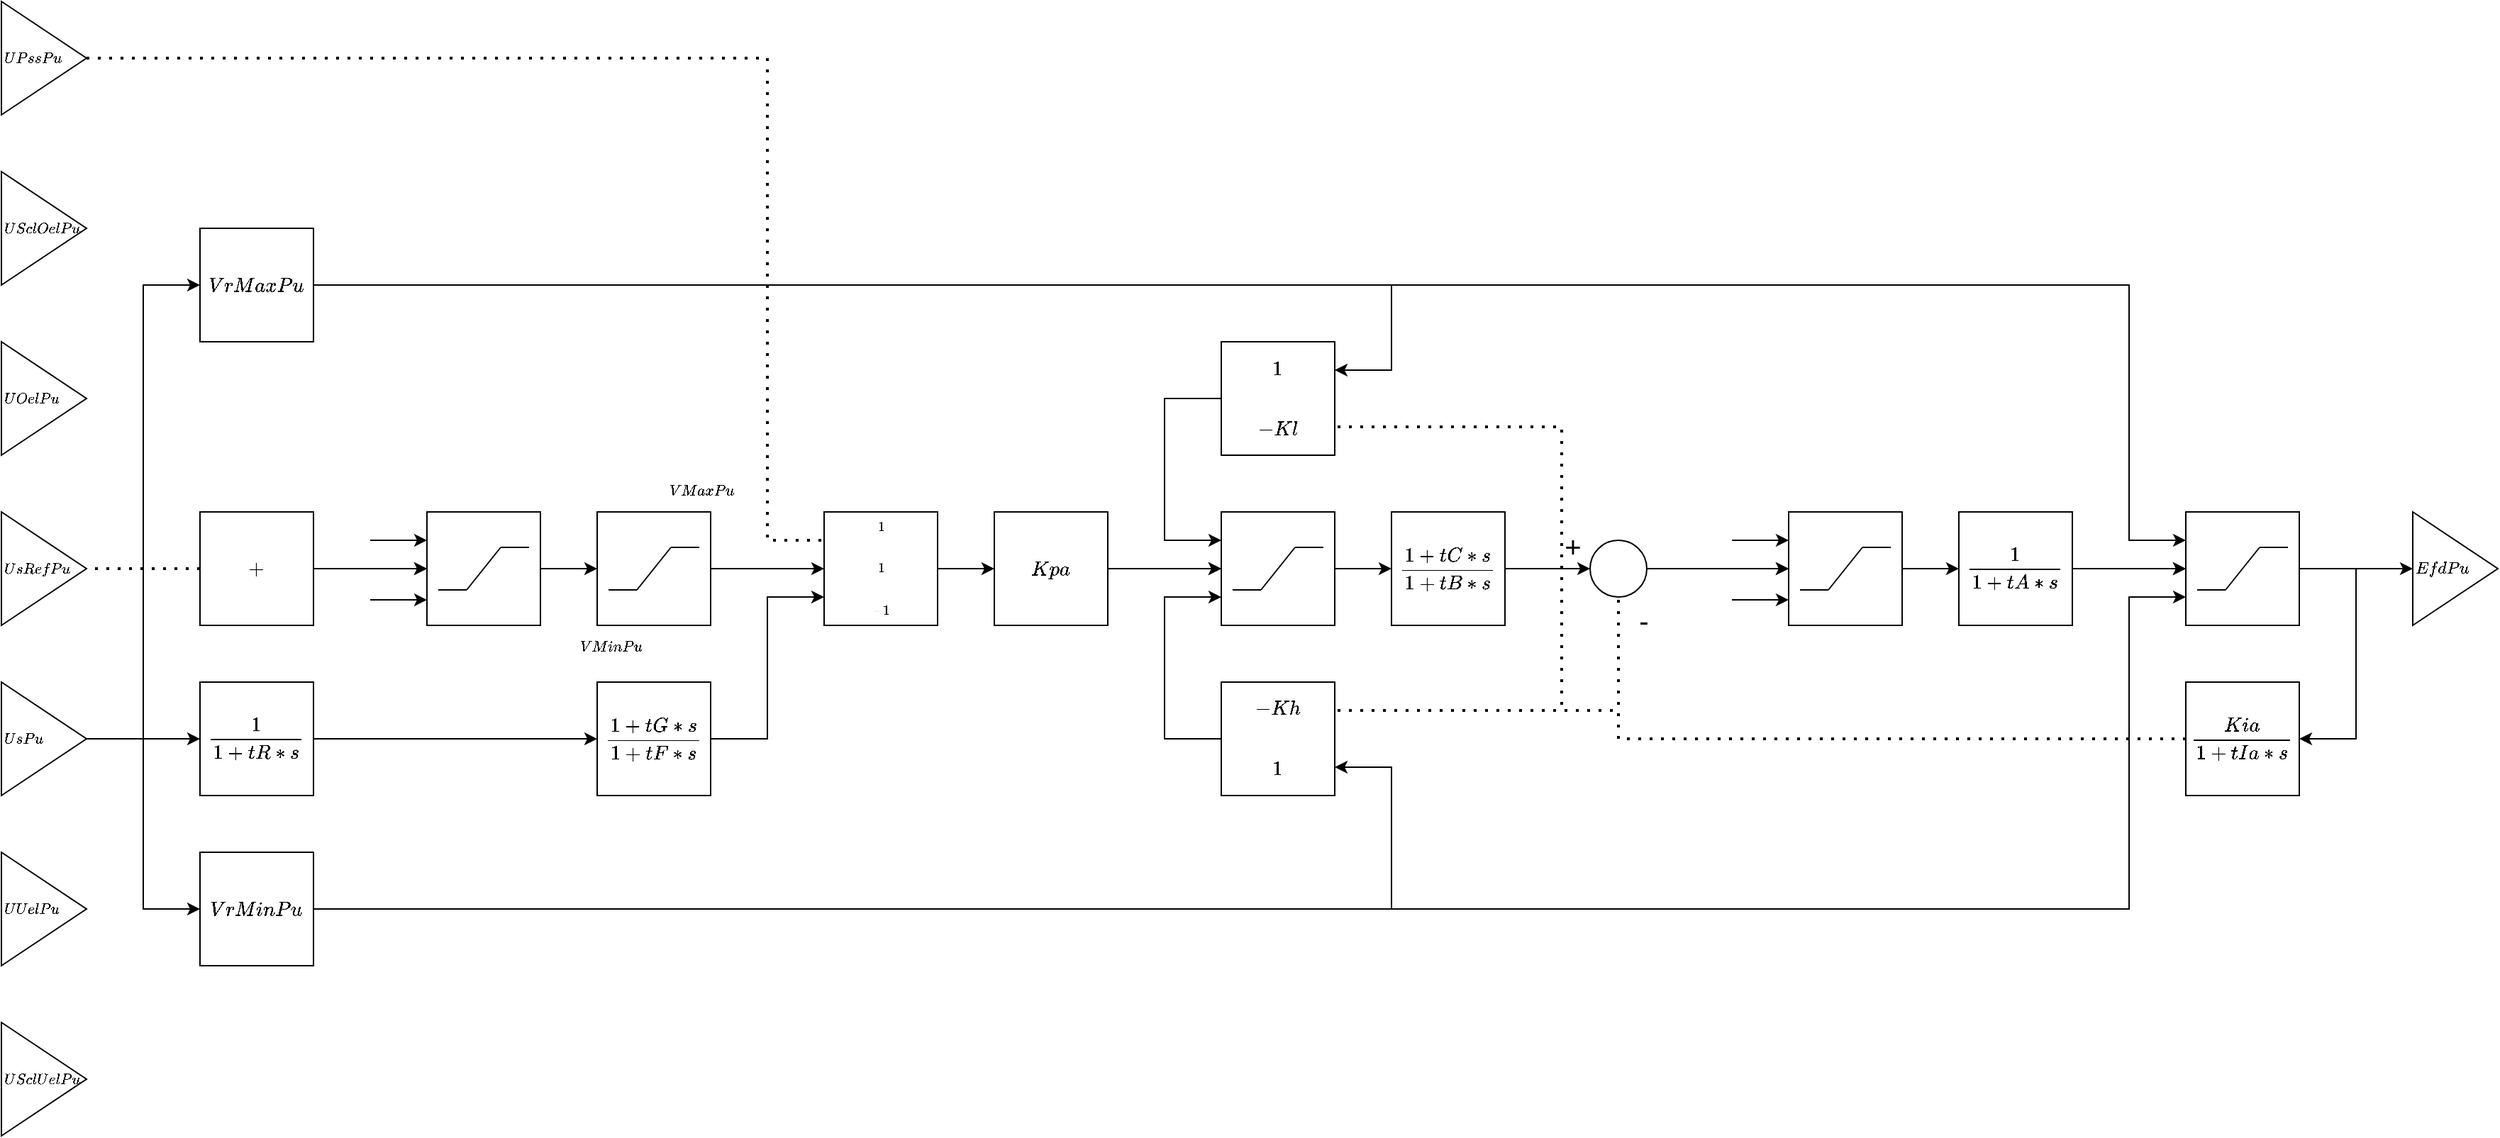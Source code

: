 <mxfile version="24.1.0" type="device">
  <diagram name="Page-1" id="-cMVqA2Gkwa5aGeDibPs">
    <mxGraphModel dx="1762" dy="1243" grid="1" gridSize="10" guides="1" tooltips="1" connect="1" arrows="1" fold="1" page="0" pageScale="1" pageWidth="413" pageHeight="583" math="1" shadow="0">
      <root>
        <mxCell id="0" />
        <mxCell id="1" parent="0" />
        <mxCell id="GCO7xrDp6TmdYOZJOnFd-1" value="&lt;font style=&quot;font-size: 9px;&quot;&gt;$$UOelPu$$&lt;/font&gt;" style="triangle;whiteSpace=wrap;html=1;align=left;" parent="1" vertex="1">
          <mxGeometry x="-60" width="60" height="80" as="geometry" />
        </mxCell>
        <mxCell id="eN8Zq5XajQ-hrPbZrUXH-4" value="" style="edgeStyle=orthogonalEdgeStyle;rounded=0;orthogonalLoop=1;jettySize=auto;html=1;" parent="1" source="GCO7xrDp6TmdYOZJOnFd-2" target="eN8Zq5XajQ-hrPbZrUXH-3" edge="1">
          <mxGeometry relative="1" as="geometry" />
        </mxCell>
        <mxCell id="GCO7xrDp6TmdYOZJOnFd-2" value="&lt;font style=&quot;font-size: 9px;&quot;&gt;$$UsPu$$&lt;/font&gt;" style="triangle;whiteSpace=wrap;html=1;align=left;" parent="1" vertex="1">
          <mxGeometry x="-60" y="240" width="60" height="80" as="geometry" />
        </mxCell>
        <mxCell id="GCO7xrDp6TmdYOZJOnFd-3" value="&lt;font style=&quot;font-size: 9px;&quot;&gt;$$UsRefPu$$&lt;/font&gt;" style="triangle;whiteSpace=wrap;html=1;align=left;" parent="1" vertex="1">
          <mxGeometry x="-60" y="120" width="60" height="80" as="geometry" />
        </mxCell>
        <mxCell id="5HqrGk9MGbXyAHrSEdPO-14" value="" style="edgeStyle=orthogonalEdgeStyle;rounded=0;orthogonalLoop=1;jettySize=auto;html=1;" parent="1" source="GCO7xrDp6TmdYOZJOnFd-120" target="hHR6AVDcYujb22-yYQ_T-5" edge="1">
          <mxGeometry relative="1" as="geometry" />
        </mxCell>
        <mxCell id="GCO7xrDp6TmdYOZJOnFd-120" value="&lt;table style=&quot;&quot;&gt;&lt;tbody&gt;&lt;tr&gt;&lt;td&gt;&lt;font style=&quot;font-size: 12px;&quot;&gt;$$+$$&lt;/font&gt;&lt;/td&gt;&lt;/tr&gt;&lt;/tbody&gt;&lt;/table&gt;" style="whiteSpace=wrap;html=1;aspect=fixed;" parent="1" vertex="1">
          <mxGeometry x="80" y="120" width="80" height="80" as="geometry" />
        </mxCell>
        <mxCell id="pcb0Rrb9AqgbB0oOaPCg-23" value="&lt;font style=&quot;font-size: 10px;&quot;&gt;$$EfdPu$$&lt;/font&gt;" style="triangle;whiteSpace=wrap;html=1;align=left;" parent="1" vertex="1">
          <mxGeometry x="1640" y="120" width="60" height="80" as="geometry" />
        </mxCell>
        <mxCell id="eN8Zq5XajQ-hrPbZrUXH-3" value="$$\frac{1}{1+tR*s}$$" style="whiteSpace=wrap;html=1;aspect=fixed;" parent="1" vertex="1">
          <mxGeometry x="80" y="240" width="80" height="80" as="geometry" />
        </mxCell>
        <mxCell id="eN8Zq5XajQ-hrPbZrUXH-10" value="&lt;font style=&quot;font-size: 9px;&quot;&gt;$$UUelPu$$&lt;/font&gt;" style="triangle;whiteSpace=wrap;html=1;align=left;" parent="1" vertex="1">
          <mxGeometry x="-60" y="360" width="60" height="80" as="geometry" />
        </mxCell>
        <mxCell id="eN8Zq5XajQ-hrPbZrUXH-11" value="&lt;font style=&quot;font-size: 9px;&quot;&gt;$$UPssPu$$&lt;/font&gt;" style="triangle;whiteSpace=wrap;html=1;align=left;" parent="1" vertex="1">
          <mxGeometry x="-60" y="-240" width="60" height="80" as="geometry" />
        </mxCell>
        <mxCell id="3DA3jqUIZQmUKu-SOiwj-40" value="" style="edgeStyle=orthogonalEdgeStyle;rounded=0;orthogonalLoop=1;jettySize=auto;html=1;" parent="1" source="hHR6AVDcYujb22-yYQ_T-5" target="3DA3jqUIZQmUKu-SOiwj-31" edge="1">
          <mxGeometry relative="1" as="geometry" />
        </mxCell>
        <mxCell id="hHR6AVDcYujb22-yYQ_T-5" value="" style="whiteSpace=wrap;html=1;aspect=fixed;" parent="1" vertex="1">
          <mxGeometry x="240" y="120" width="80" height="80" as="geometry" />
        </mxCell>
        <mxCell id="hHR6AVDcYujb22-yYQ_T-6" value="" style="endArrow=classic;html=1;entryX=0;entryY=0.5;entryDx=0;entryDy=0;" parent="1" target="hHR6AVDcYujb22-yYQ_T-5" edge="1">
          <mxGeometry width="50" height="50" relative="1" as="geometry">
            <mxPoint x="200" y="160" as="sourcePoint" />
            <mxPoint x="360" y="190" as="targetPoint" />
          </mxGeometry>
        </mxCell>
        <mxCell id="hHR6AVDcYujb22-yYQ_T-7" value="" style="endArrow=none;html=1;" parent="1" edge="1">
          <mxGeometry width="50" height="50" relative="1" as="geometry">
            <mxPoint x="268" y="175" as="sourcePoint" />
            <mxPoint x="292" y="145" as="targetPoint" />
          </mxGeometry>
        </mxCell>
        <mxCell id="hHR6AVDcYujb22-yYQ_T-8" value="" style="endArrow=none;html=1;" parent="1" edge="1">
          <mxGeometry width="50" height="50" relative="1" as="geometry">
            <mxPoint x="292" y="145" as="sourcePoint" />
            <mxPoint x="312" y="145" as="targetPoint" />
          </mxGeometry>
        </mxCell>
        <mxCell id="hHR6AVDcYujb22-yYQ_T-9" value="" style="endArrow=none;html=1;" parent="1" edge="1">
          <mxGeometry width="50" height="50" relative="1" as="geometry">
            <mxPoint x="268" y="175" as="sourcePoint" />
            <mxPoint x="248" y="175" as="targetPoint" />
          </mxGeometry>
        </mxCell>
        <mxCell id="hHR6AVDcYujb22-yYQ_T-10" value="" style="endArrow=classic;html=1;entryX=0;entryY=0.5;entryDx=0;entryDy=0;" parent="1" edge="1">
          <mxGeometry width="50" height="50" relative="1" as="geometry">
            <mxPoint x="200" y="182" as="sourcePoint" />
            <mxPoint x="240.0" y="182" as="targetPoint" />
          </mxGeometry>
        </mxCell>
        <mxCell id="hHR6AVDcYujb22-yYQ_T-11" value="" style="endArrow=classic;html=1;entryX=0;entryY=0.5;entryDx=0;entryDy=0;" parent="1" edge="1">
          <mxGeometry width="50" height="50" relative="1" as="geometry">
            <mxPoint x="200" y="140" as="sourcePoint" />
            <mxPoint x="240.0" y="140" as="targetPoint" />
          </mxGeometry>
        </mxCell>
        <mxCell id="3DA3jqUIZQmUKu-SOiwj-28" value="" style="edgeStyle=orthogonalEdgeStyle;rounded=0;orthogonalLoop=1;jettySize=auto;html=1;" parent="1" source="5HqrGk9MGbXyAHrSEdPO-17" target="3DA3jqUIZQmUKu-SOiwj-19" edge="1">
          <mxGeometry relative="1" as="geometry" />
        </mxCell>
        <mxCell id="5HqrGk9MGbXyAHrSEdPO-17" value="$$Kpa$$" style="rounded=0;whiteSpace=wrap;html=1;" parent="1" vertex="1">
          <mxGeometry x="640" y="120" width="80" height="80" as="geometry" />
        </mxCell>
        <mxCell id="3DA3jqUIZQmUKu-SOiwj-14" value="" style="edgeStyle=orthogonalEdgeStyle;rounded=0;orthogonalLoop=1;jettySize=auto;html=1;" parent="1" source="5HqrGk9MGbXyAHrSEdPO-37" target="3DA3jqUIZQmUKu-SOiwj-3" edge="1">
          <mxGeometry relative="1" as="geometry" />
        </mxCell>
        <mxCell id="5HqrGk9MGbXyAHrSEdPO-37" value="" style="ellipse;whiteSpace=wrap;html=1;aspect=fixed;" parent="1" vertex="1">
          <mxGeometry x="1060" y="140" width="40" height="40" as="geometry" />
        </mxCell>
        <mxCell id="5HqrGk9MGbXyAHrSEdPO-40" value="+" style="text;html=1;strokeColor=none;fillColor=none;align=center;verticalAlign=middle;whiteSpace=wrap;rounded=0;fontSize=20;" parent="1" vertex="1">
          <mxGeometry x="1018" y="129" width="60" height="30" as="geometry" />
        </mxCell>
        <mxCell id="5HqrGk9MGbXyAHrSEdPO-41" value="-" style="text;html=1;strokeColor=none;fillColor=none;align=center;verticalAlign=middle;whiteSpace=wrap;rounded=0;fontSize=20;" parent="1" vertex="1">
          <mxGeometry x="1068" y="181" width="60" height="30" as="geometry" />
        </mxCell>
        <mxCell id="3DA3jqUIZQmUKu-SOiwj-12" value="" style="edgeStyle=orthogonalEdgeStyle;rounded=0;orthogonalLoop=1;jettySize=auto;html=1;" parent="1" source="5HqrGk9MGbXyAHrSEdPO-51" target="pcb0Rrb9AqgbB0oOaPCg-23" edge="1">
          <mxGeometry relative="1" as="geometry" />
        </mxCell>
        <mxCell id="5HqrGk9MGbXyAHrSEdPO-51" value="" style="whiteSpace=wrap;html=1;aspect=fixed;" parent="1" vertex="1">
          <mxGeometry x="1480" y="120" width="80" height="80" as="geometry" />
        </mxCell>
        <mxCell id="5HqrGk9MGbXyAHrSEdPO-52" value="" style="endArrow=classic;html=1;entryX=0;entryY=0.5;entryDx=0;entryDy=0;" parent="1" target="5HqrGk9MGbXyAHrSEdPO-51" edge="1">
          <mxGeometry width="50" height="50" relative="1" as="geometry">
            <mxPoint x="1440" y="160" as="sourcePoint" />
            <mxPoint x="1600" y="190" as="targetPoint" />
          </mxGeometry>
        </mxCell>
        <mxCell id="5HqrGk9MGbXyAHrSEdPO-53" value="" style="endArrow=none;html=1;" parent="1" edge="1">
          <mxGeometry width="50" height="50" relative="1" as="geometry">
            <mxPoint x="1508" y="175" as="sourcePoint" />
            <mxPoint x="1532" y="145" as="targetPoint" />
          </mxGeometry>
        </mxCell>
        <mxCell id="5HqrGk9MGbXyAHrSEdPO-54" value="" style="endArrow=none;html=1;" parent="1" edge="1">
          <mxGeometry width="50" height="50" relative="1" as="geometry">
            <mxPoint x="1532" y="145" as="sourcePoint" />
            <mxPoint x="1552" y="145" as="targetPoint" />
          </mxGeometry>
        </mxCell>
        <mxCell id="5HqrGk9MGbXyAHrSEdPO-55" value="" style="endArrow=none;html=1;" parent="1" edge="1">
          <mxGeometry width="50" height="50" relative="1" as="geometry">
            <mxPoint x="1508" y="175" as="sourcePoint" />
            <mxPoint x="1488" y="175" as="targetPoint" />
          </mxGeometry>
        </mxCell>
        <mxCell id="3DA3jqUIZQmUKu-SOiwj-2" value="" style="edgeStyle=orthogonalEdgeStyle;rounded=0;orthogonalLoop=1;jettySize=auto;html=1;" parent="1" source="3DA3jqUIZQmUKu-SOiwj-1" target="5HqrGk9MGbXyAHrSEdPO-51" edge="1">
          <mxGeometry relative="1" as="geometry" />
        </mxCell>
        <mxCell id="3DA3jqUIZQmUKu-SOiwj-1" value="$$\frac{1}{1+tA*s}$$" style="rounded=0;whiteSpace=wrap;html=1;" parent="1" vertex="1">
          <mxGeometry x="1320" y="120" width="80" height="80" as="geometry" />
        </mxCell>
        <mxCell id="3DA3jqUIZQmUKu-SOiwj-10" value="" style="edgeStyle=orthogonalEdgeStyle;rounded=0;orthogonalLoop=1;jettySize=auto;html=1;" parent="1" source="3DA3jqUIZQmUKu-SOiwj-3" target="3DA3jqUIZQmUKu-SOiwj-1" edge="1">
          <mxGeometry relative="1" as="geometry" />
        </mxCell>
        <mxCell id="3DA3jqUIZQmUKu-SOiwj-3" value="" style="whiteSpace=wrap;html=1;aspect=fixed;" parent="1" vertex="1">
          <mxGeometry x="1200" y="120" width="80" height="80" as="geometry" />
        </mxCell>
        <mxCell id="3DA3jqUIZQmUKu-SOiwj-4" value="" style="endArrow=classic;html=1;entryX=0;entryY=0.5;entryDx=0;entryDy=0;" parent="1" target="3DA3jqUIZQmUKu-SOiwj-3" edge="1">
          <mxGeometry width="50" height="50" relative="1" as="geometry">
            <mxPoint x="1160" y="160" as="sourcePoint" />
            <mxPoint x="1320" y="190" as="targetPoint" />
          </mxGeometry>
        </mxCell>
        <mxCell id="3DA3jqUIZQmUKu-SOiwj-5" value="" style="endArrow=none;html=1;" parent="1" edge="1">
          <mxGeometry width="50" height="50" relative="1" as="geometry">
            <mxPoint x="1228" y="175" as="sourcePoint" />
            <mxPoint x="1252" y="145" as="targetPoint" />
          </mxGeometry>
        </mxCell>
        <mxCell id="3DA3jqUIZQmUKu-SOiwj-6" value="" style="endArrow=none;html=1;" parent="1" edge="1">
          <mxGeometry width="50" height="50" relative="1" as="geometry">
            <mxPoint x="1252" y="145" as="sourcePoint" />
            <mxPoint x="1272" y="145" as="targetPoint" />
          </mxGeometry>
        </mxCell>
        <mxCell id="3DA3jqUIZQmUKu-SOiwj-7" value="" style="endArrow=none;html=1;" parent="1" edge="1">
          <mxGeometry width="50" height="50" relative="1" as="geometry">
            <mxPoint x="1228" y="175" as="sourcePoint" />
            <mxPoint x="1208" y="175" as="targetPoint" />
          </mxGeometry>
        </mxCell>
        <mxCell id="3DA3jqUIZQmUKu-SOiwj-8" value="" style="endArrow=classic;html=1;entryX=0;entryY=0.5;entryDx=0;entryDy=0;" parent="1" edge="1">
          <mxGeometry width="50" height="50" relative="1" as="geometry">
            <mxPoint x="1160" y="182" as="sourcePoint" />
            <mxPoint x="1200" y="182" as="targetPoint" />
          </mxGeometry>
        </mxCell>
        <mxCell id="3DA3jqUIZQmUKu-SOiwj-9" value="" style="endArrow=classic;html=1;entryX=0;entryY=0.5;entryDx=0;entryDy=0;" parent="1" edge="1">
          <mxGeometry width="50" height="50" relative="1" as="geometry">
            <mxPoint x="1160" y="140" as="sourcePoint" />
            <mxPoint x="1200" y="140" as="targetPoint" />
          </mxGeometry>
        </mxCell>
        <mxCell id="3DA3jqUIZQmUKu-SOiwj-11" value="$$\frac{Kia}{1+tIa*s}$$" style="rounded=0;whiteSpace=wrap;html=1;" parent="1" vertex="1">
          <mxGeometry x="1480" y="240" width="80" height="80" as="geometry" />
        </mxCell>
        <mxCell id="3DA3jqUIZQmUKu-SOiwj-13" value="" style="endArrow=classic;html=1;rounded=0;exitX=1;exitY=0.5;exitDx=0;exitDy=0;entryX=1;entryY=0.5;entryDx=0;entryDy=0;" parent="1" source="5HqrGk9MGbXyAHrSEdPO-51" target="3DA3jqUIZQmUKu-SOiwj-11" edge="1">
          <mxGeometry width="50" height="50" relative="1" as="geometry">
            <mxPoint x="1390" y="240" as="sourcePoint" />
            <mxPoint x="1440" y="190" as="targetPoint" />
            <Array as="points">
              <mxPoint x="1600" y="160" />
              <mxPoint x="1600" y="280" />
            </Array>
          </mxGeometry>
        </mxCell>
        <mxCell id="3DA3jqUIZQmUKu-SOiwj-15" value="" style="endArrow=none;dashed=1;html=1;dashPattern=1 3;strokeWidth=2;rounded=0;exitX=0;exitY=0.5;exitDx=0;exitDy=0;entryX=0.5;entryY=1;entryDx=0;entryDy=0;" parent="1" source="3DA3jqUIZQmUKu-SOiwj-11" target="5HqrGk9MGbXyAHrSEdPO-37" edge="1">
          <mxGeometry width="50" height="50" relative="1" as="geometry">
            <mxPoint x="1300" y="240" as="sourcePoint" />
            <mxPoint x="1350" y="190" as="targetPoint" />
            <Array as="points">
              <mxPoint x="1080" y="280" />
            </Array>
          </mxGeometry>
        </mxCell>
        <mxCell id="3DA3jqUIZQmUKu-SOiwj-16" value="$$\frac{1+tC*s}{1+tB*s}$$" style="rounded=0;whiteSpace=wrap;html=1;" parent="1" vertex="1">
          <mxGeometry x="920" y="120" width="80" height="80" as="geometry" />
        </mxCell>
        <mxCell id="3DA3jqUIZQmUKu-SOiwj-18" value="" style="endArrow=classic;html=1;rounded=0;exitX=1;exitY=0.5;exitDx=0;exitDy=0;entryX=0;entryY=0.5;entryDx=0;entryDy=0;" parent="1" source="3DA3jqUIZQmUKu-SOiwj-16" target="5HqrGk9MGbXyAHrSEdPO-37" edge="1">
          <mxGeometry width="50" height="50" relative="1" as="geometry">
            <mxPoint x="1300" y="60" as="sourcePoint" />
            <mxPoint x="1350" y="10" as="targetPoint" />
          </mxGeometry>
        </mxCell>
        <mxCell id="3DA3jqUIZQmUKu-SOiwj-26" value="" style="edgeStyle=orthogonalEdgeStyle;rounded=0;orthogonalLoop=1;jettySize=auto;html=1;" parent="1" source="3DA3jqUIZQmUKu-SOiwj-19" target="3DA3jqUIZQmUKu-SOiwj-16" edge="1">
          <mxGeometry relative="1" as="geometry" />
        </mxCell>
        <mxCell id="3DA3jqUIZQmUKu-SOiwj-19" value="" style="whiteSpace=wrap;html=1;aspect=fixed;" parent="1" vertex="1">
          <mxGeometry x="800" y="120" width="80" height="80" as="geometry" />
        </mxCell>
        <mxCell id="3DA3jqUIZQmUKu-SOiwj-20" value="" style="endArrow=classic;html=1;entryX=0;entryY=0.5;entryDx=0;entryDy=0;" parent="1" target="3DA3jqUIZQmUKu-SOiwj-19" edge="1">
          <mxGeometry width="50" height="50" relative="1" as="geometry">
            <mxPoint x="760" y="160" as="sourcePoint" />
            <mxPoint x="920" y="190" as="targetPoint" />
          </mxGeometry>
        </mxCell>
        <mxCell id="3DA3jqUIZQmUKu-SOiwj-21" value="" style="endArrow=none;html=1;" parent="1" edge="1">
          <mxGeometry width="50" height="50" relative="1" as="geometry">
            <mxPoint x="828" y="175" as="sourcePoint" />
            <mxPoint x="852" y="145" as="targetPoint" />
          </mxGeometry>
        </mxCell>
        <mxCell id="3DA3jqUIZQmUKu-SOiwj-22" value="" style="endArrow=none;html=1;" parent="1" edge="1">
          <mxGeometry width="50" height="50" relative="1" as="geometry">
            <mxPoint x="852" y="145" as="sourcePoint" />
            <mxPoint x="872" y="145" as="targetPoint" />
          </mxGeometry>
        </mxCell>
        <mxCell id="3DA3jqUIZQmUKu-SOiwj-23" value="" style="endArrow=none;html=1;" parent="1" edge="1">
          <mxGeometry width="50" height="50" relative="1" as="geometry">
            <mxPoint x="828" y="175" as="sourcePoint" />
            <mxPoint x="808" y="175" as="targetPoint" />
          </mxGeometry>
        </mxCell>
        <mxCell id="3DA3jqUIZQmUKu-SOiwj-30" value="" style="edgeStyle=orthogonalEdgeStyle;rounded=0;orthogonalLoop=1;jettySize=auto;html=1;" parent="1" source="3DA3jqUIZQmUKu-SOiwj-29" target="5HqrGk9MGbXyAHrSEdPO-17" edge="1">
          <mxGeometry relative="1" as="geometry" />
        </mxCell>
        <mxCell id="3DA3jqUIZQmUKu-SOiwj-29" value="&lt;table style=&quot;font-size: 8px;&quot;&gt;&lt;tbody&gt;&lt;tr&gt;&lt;td&gt;&lt;font style=&quot;font-size: 8px;&quot;&gt;$$1$$&lt;/font&gt;&lt;/td&gt;&lt;/tr&gt;&lt;tr&gt;&lt;td&gt;&lt;font style=&quot;font-size: 8px;&quot;&gt;$$1$$&lt;/font&gt;&lt;/td&gt;&lt;/tr&gt;&lt;tr&gt;&lt;td&gt;&lt;font style=&quot;font-size: 8px;&quot;&gt;$$-1$$&lt;/font&gt;&lt;/td&gt;&lt;/tr&gt;&lt;/tbody&gt;&lt;/table&gt;" style="whiteSpace=wrap;html=1;aspect=fixed;" parent="1" vertex="1">
          <mxGeometry x="520" y="120" width="80" height="80" as="geometry" />
        </mxCell>
        <mxCell id="3DA3jqUIZQmUKu-SOiwj-38" value="" style="edgeStyle=orthogonalEdgeStyle;rounded=0;orthogonalLoop=1;jettySize=auto;html=1;" parent="1" source="3DA3jqUIZQmUKu-SOiwj-31" target="3DA3jqUIZQmUKu-SOiwj-29" edge="1">
          <mxGeometry relative="1" as="geometry" />
        </mxCell>
        <mxCell id="3DA3jqUIZQmUKu-SOiwj-31" value="" style="whiteSpace=wrap;html=1;aspect=fixed;" parent="1" vertex="1">
          <mxGeometry x="360" y="120" width="80" height="80" as="geometry" />
        </mxCell>
        <mxCell id="3DA3jqUIZQmUKu-SOiwj-32" value="" style="endArrow=none;html=1;" parent="1" edge="1">
          <mxGeometry width="50" height="50" relative="1" as="geometry">
            <mxPoint x="388" y="175" as="sourcePoint" />
            <mxPoint x="412" y="145" as="targetPoint" />
          </mxGeometry>
        </mxCell>
        <mxCell id="3DA3jqUIZQmUKu-SOiwj-33" value="" style="endArrow=none;html=1;" parent="1" edge="1">
          <mxGeometry width="50" height="50" relative="1" as="geometry">
            <mxPoint x="412" y="145" as="sourcePoint" />
            <mxPoint x="432" y="145" as="targetPoint" />
          </mxGeometry>
        </mxCell>
        <mxCell id="3DA3jqUIZQmUKu-SOiwj-34" value="&lt;font style=&quot;font-size: 9px;&quot;&gt;$$VMaxPu$$&lt;/font&gt;" style="text;html=1;strokeColor=none;fillColor=none;align=center;verticalAlign=middle;whiteSpace=wrap;rounded=0;fontSize=15;" parent="1" vertex="1">
          <mxGeometry x="404" y="90" width="60" height="30" as="geometry" />
        </mxCell>
        <mxCell id="3DA3jqUIZQmUKu-SOiwj-35" value="" style="endArrow=none;html=1;" parent="1" edge="1">
          <mxGeometry width="50" height="50" relative="1" as="geometry">
            <mxPoint x="388" y="175" as="sourcePoint" />
            <mxPoint x="368" y="175" as="targetPoint" />
          </mxGeometry>
        </mxCell>
        <mxCell id="3DA3jqUIZQmUKu-SOiwj-36" value="&lt;font style=&quot;font-size: 9px;&quot;&gt;$$VMinPu$$&lt;/font&gt;" style="text;html=1;strokeColor=none;fillColor=none;align=center;verticalAlign=middle;whiteSpace=wrap;rounded=0;fontSize=15;" parent="1" vertex="1">
          <mxGeometry x="340" y="200" width="60" height="30" as="geometry" />
        </mxCell>
        <mxCell id="3DA3jqUIZQmUKu-SOiwj-41" value="$$\frac{1+tG*s}{1+tF*s}$$" style="whiteSpace=wrap;html=1;aspect=fixed;" parent="1" vertex="1">
          <mxGeometry x="360" y="240" width="80" height="80" as="geometry" />
        </mxCell>
        <mxCell id="3DA3jqUIZQmUKu-SOiwj-42" value="" style="endArrow=classic;html=1;rounded=0;exitX=1;exitY=0.5;exitDx=0;exitDy=0;entryX=0;entryY=0.75;entryDx=0;entryDy=0;" parent="1" source="3DA3jqUIZQmUKu-SOiwj-41" target="3DA3jqUIZQmUKu-SOiwj-29" edge="1">
          <mxGeometry width="50" height="50" relative="1" as="geometry">
            <mxPoint x="450" y="280" as="sourcePoint" />
            <mxPoint x="500" y="230" as="targetPoint" />
            <Array as="points">
              <mxPoint x="480" y="280" />
              <mxPoint x="480" y="180" />
            </Array>
          </mxGeometry>
        </mxCell>
        <mxCell id="3DA3jqUIZQmUKu-SOiwj-43" value="" style="endArrow=none;dashed=1;html=1;dashPattern=1 3;strokeWidth=2;rounded=0;entryX=1;entryY=0.5;entryDx=0;entryDy=0;exitX=0;exitY=0.5;exitDx=0;exitDy=0;" parent="1" source="GCO7xrDp6TmdYOZJOnFd-120" target="GCO7xrDp6TmdYOZJOnFd-3" edge="1">
          <mxGeometry width="50" height="50" relative="1" as="geometry">
            <mxPoint x="-30" y="180" as="sourcePoint" />
            <mxPoint x="20" y="130" as="targetPoint" />
          </mxGeometry>
        </mxCell>
        <mxCell id="3DA3jqUIZQmUKu-SOiwj-44" value="" style="endArrow=classic;html=1;rounded=0;exitX=1;exitY=0.5;exitDx=0;exitDy=0;entryX=0;entryY=0.5;entryDx=0;entryDy=0;" parent="1" source="eN8Zq5XajQ-hrPbZrUXH-3" target="3DA3jqUIZQmUKu-SOiwj-41" edge="1">
          <mxGeometry width="50" height="50" relative="1" as="geometry">
            <mxPoint x="210" y="280" as="sourcePoint" />
            <mxPoint x="260" y="230" as="targetPoint" />
          </mxGeometry>
        </mxCell>
        <mxCell id="3DA3jqUIZQmUKu-SOiwj-46" value="&lt;table style=&quot;&quot;&gt;&lt;tbody&gt;&lt;tr&gt;&lt;td&gt;&lt;font style=&quot;font-size: 12px;&quot;&gt;$$VrMinPu$$&lt;/font&gt;&lt;/td&gt;&lt;/tr&gt;&lt;/tbody&gt;&lt;/table&gt;" style="whiteSpace=wrap;html=1;aspect=fixed;" parent="1" vertex="1">
          <mxGeometry x="80" y="360" width="80" height="80" as="geometry" />
        </mxCell>
        <mxCell id="3DA3jqUIZQmUKu-SOiwj-47" value="&lt;table style=&quot;&quot;&gt;&lt;tbody&gt;&lt;tr&gt;&lt;td&gt;&lt;font style=&quot;font-size: 12px;&quot;&gt;$$VrMaxPu$$&lt;/font&gt;&lt;/td&gt;&lt;/tr&gt;&lt;/tbody&gt;&lt;/table&gt;" style="whiteSpace=wrap;html=1;aspect=fixed;" parent="1" vertex="1">
          <mxGeometry x="80" y="-80" width="80" height="80" as="geometry" />
        </mxCell>
        <mxCell id="3DA3jqUIZQmUKu-SOiwj-48" value="" style="endArrow=classic;html=1;rounded=0;exitX=1;exitY=0.5;exitDx=0;exitDy=0;entryX=0;entryY=0.5;entryDx=0;entryDy=0;" parent="1" source="GCO7xrDp6TmdYOZJOnFd-2" target="3DA3jqUIZQmUKu-SOiwj-47" edge="1">
          <mxGeometry width="50" height="50" relative="1" as="geometry">
            <mxPoint x="-30" y="180" as="sourcePoint" />
            <mxPoint x="20" y="130" as="targetPoint" />
            <Array as="points">
              <mxPoint x="40" y="280" />
              <mxPoint x="40" y="-40" />
            </Array>
          </mxGeometry>
        </mxCell>
        <mxCell id="3DA3jqUIZQmUKu-SOiwj-49" value="" style="endArrow=classic;html=1;rounded=0;exitX=1;exitY=0.5;exitDx=0;exitDy=0;entryX=0;entryY=0.5;entryDx=0;entryDy=0;" parent="1" source="GCO7xrDp6TmdYOZJOnFd-2" target="3DA3jqUIZQmUKu-SOiwj-46" edge="1">
          <mxGeometry width="50" height="50" relative="1" as="geometry">
            <mxPoint x="10" y="270" as="sourcePoint" />
            <mxPoint x="60" y="220" as="targetPoint" />
            <Array as="points">
              <mxPoint x="40" y="280" />
              <mxPoint x="40" y="400" />
            </Array>
          </mxGeometry>
        </mxCell>
        <mxCell id="3DA3jqUIZQmUKu-SOiwj-50" value="" style="endArrow=classic;html=1;rounded=0;exitX=1;exitY=0.5;exitDx=0;exitDy=0;entryX=0;entryY=0.75;entryDx=0;entryDy=0;" parent="1" source="3DA3jqUIZQmUKu-SOiwj-46" target="5HqrGk9MGbXyAHrSEdPO-51" edge="1">
          <mxGeometry width="50" height="50" relative="1" as="geometry">
            <mxPoint x="170" y="410" as="sourcePoint" />
            <mxPoint x="741" y="400" as="targetPoint" />
            <Array as="points">
              <mxPoint x="1440" y="400" />
              <mxPoint x="1440" y="180" />
            </Array>
          </mxGeometry>
        </mxCell>
        <mxCell id="3DA3jqUIZQmUKu-SOiwj-51" value="" style="endArrow=classic;html=1;rounded=0;exitX=1;exitY=0.5;exitDx=0;exitDy=0;entryX=0;entryY=0.25;entryDx=0;entryDy=0;" parent="1" source="3DA3jqUIZQmUKu-SOiwj-47" target="5HqrGk9MGbXyAHrSEdPO-51" edge="1">
          <mxGeometry width="50" height="50" relative="1" as="geometry">
            <mxPoint x="170" y="50" as="sourcePoint" />
            <mxPoint x="1081" y="40" as="targetPoint" />
            <Array as="points">
              <mxPoint x="1440" y="-40" />
              <mxPoint x="1440" y="140" />
            </Array>
          </mxGeometry>
        </mxCell>
        <mxCell id="3DA3jqUIZQmUKu-SOiwj-52" value="&lt;table&gt;&lt;tbody&gt;&lt;tr&gt;&lt;td&gt;$$-Kh$$&lt;/td&gt;&lt;/tr&gt;&lt;tr&gt;&lt;td&gt;$$1$$&lt;/td&gt;&lt;/tr&gt;&lt;/tbody&gt;&lt;/table&gt;" style="whiteSpace=wrap;html=1;aspect=fixed;" parent="1" vertex="1">
          <mxGeometry x="800" y="240" width="80" height="80" as="geometry" />
        </mxCell>
        <mxCell id="3DA3jqUIZQmUKu-SOiwj-53" value="" style="endArrow=none;dashed=1;html=1;dashPattern=1 3;strokeWidth=2;rounded=0;exitX=0;exitY=0.5;exitDx=0;exitDy=0;entryX=1;entryY=0.25;entryDx=0;entryDy=0;" parent="1" source="3DA3jqUIZQmUKu-SOiwj-11" target="3DA3jqUIZQmUKu-SOiwj-52" edge="1">
          <mxGeometry width="50" height="50" relative="1" as="geometry">
            <mxPoint x="880" y="100" as="sourcePoint" />
            <mxPoint x="930" y="50" as="targetPoint" />
            <Array as="points">
              <mxPoint x="1080" y="280" />
              <mxPoint x="1080" y="260" />
            </Array>
          </mxGeometry>
        </mxCell>
        <mxCell id="3DA3jqUIZQmUKu-SOiwj-54" value="" style="endArrow=classic;html=1;rounded=0;exitX=1;exitY=0.5;exitDx=0;exitDy=0;entryX=1;entryY=0.75;entryDx=0;entryDy=0;" parent="1" source="3DA3jqUIZQmUKu-SOiwj-46" target="3DA3jqUIZQmUKu-SOiwj-52" edge="1">
          <mxGeometry width="50" height="50" relative="1" as="geometry">
            <mxPoint x="480" y="400" as="sourcePoint" />
            <mxPoint x="530" y="350" as="targetPoint" />
            <Array as="points">
              <mxPoint x="920" y="400" />
              <mxPoint x="920" y="300" />
            </Array>
          </mxGeometry>
        </mxCell>
        <mxCell id="3DA3jqUIZQmUKu-SOiwj-55" value="&lt;table&gt;&lt;tbody&gt;&lt;tr&gt;&lt;td&gt;$$1$$&lt;/td&gt;&lt;/tr&gt;&lt;tr&gt;&lt;td&gt;$$-Kl$$&lt;/td&gt;&lt;/tr&gt;&lt;/tbody&gt;&lt;/table&gt;" style="whiteSpace=wrap;html=1;aspect=fixed;" parent="1" vertex="1">
          <mxGeometry x="800" width="80" height="80" as="geometry" />
        </mxCell>
        <mxCell id="3DA3jqUIZQmUKu-SOiwj-56" value="" style="endArrow=none;dashed=1;html=1;dashPattern=1 3;strokeWidth=2;rounded=0;exitX=0;exitY=0.5;exitDx=0;exitDy=0;entryX=1;entryY=0.75;entryDx=0;entryDy=0;" parent="1" source="3DA3jqUIZQmUKu-SOiwj-11" target="3DA3jqUIZQmUKu-SOiwj-55" edge="1">
          <mxGeometry width="50" height="50" relative="1" as="geometry">
            <mxPoint x="1310" y="100" as="sourcePoint" />
            <mxPoint x="1360" y="50" as="targetPoint" />
            <Array as="points">
              <mxPoint x="1080" y="280" />
              <mxPoint x="1080" y="260" />
              <mxPoint x="1040" y="260" />
              <mxPoint x="1040" y="60" />
            </Array>
          </mxGeometry>
        </mxCell>
        <mxCell id="3DA3jqUIZQmUKu-SOiwj-57" value="" style="endArrow=classic;html=1;rounded=0;exitX=1;exitY=0.5;exitDx=0;exitDy=0;entryX=1;entryY=0.25;entryDx=0;entryDy=0;" parent="1" source="3DA3jqUIZQmUKu-SOiwj-47" target="3DA3jqUIZQmUKu-SOiwj-55" edge="1">
          <mxGeometry width="50" height="50" relative="1" as="geometry">
            <mxPoint x="490" y="100" as="sourcePoint" />
            <mxPoint x="540" y="50" as="targetPoint" />
            <Array as="points">
              <mxPoint x="920" y="-40" />
              <mxPoint x="920" y="20" />
            </Array>
          </mxGeometry>
        </mxCell>
        <mxCell id="3DA3jqUIZQmUKu-SOiwj-58" value="" style="endArrow=classic;html=1;rounded=0;exitX=0;exitY=0.5;exitDx=0;exitDy=0;entryX=0;entryY=0.25;entryDx=0;entryDy=0;" parent="1" source="3DA3jqUIZQmUKu-SOiwj-55" target="3DA3jqUIZQmUKu-SOiwj-19" edge="1">
          <mxGeometry width="50" height="50" relative="1" as="geometry">
            <mxPoint x="1160" y="100" as="sourcePoint" />
            <mxPoint x="1210" y="50" as="targetPoint" />
            <Array as="points">
              <mxPoint x="760" y="40" />
              <mxPoint x="760" y="140" />
            </Array>
          </mxGeometry>
        </mxCell>
        <mxCell id="3DA3jqUIZQmUKu-SOiwj-59" value="" style="endArrow=classic;html=1;rounded=0;exitX=0;exitY=0.5;exitDx=0;exitDy=0;entryX=0;entryY=0.75;entryDx=0;entryDy=0;" parent="1" source="3DA3jqUIZQmUKu-SOiwj-52" target="3DA3jqUIZQmUKu-SOiwj-19" edge="1">
          <mxGeometry width="50" height="50" relative="1" as="geometry">
            <mxPoint x="990" y="100" as="sourcePoint" />
            <mxPoint x="1040" y="50" as="targetPoint" />
            <Array as="points">
              <mxPoint x="760" y="280" />
              <mxPoint x="760" y="180" />
            </Array>
          </mxGeometry>
        </mxCell>
        <mxCell id="3DA3jqUIZQmUKu-SOiwj-61" value="" style="endArrow=none;dashed=1;html=1;dashPattern=1 3;strokeWidth=2;rounded=0;exitX=1;exitY=0.5;exitDx=0;exitDy=0;entryX=0;entryY=0.25;entryDx=0;entryDy=0;" parent="1" source="eN8Zq5XajQ-hrPbZrUXH-11" target="3DA3jqUIZQmUKu-SOiwj-29" edge="1">
          <mxGeometry width="50" height="50" relative="1" as="geometry">
            <mxPoint x="380" y="-40" as="sourcePoint" />
            <mxPoint x="430" y="-90" as="targetPoint" />
            <Array as="points">
              <mxPoint x="480" y="-200" />
              <mxPoint x="480" y="140" />
            </Array>
          </mxGeometry>
        </mxCell>
        <mxCell id="DVNMNeAWiESXDY4hz0cL-1" value="&lt;font style=&quot;font-size: 9px;&quot;&gt;$$USclUelPu$$&lt;/font&gt;" style="triangle;whiteSpace=wrap;html=1;align=left;" vertex="1" parent="1">
          <mxGeometry x="-60" y="480" width="60" height="80" as="geometry" />
        </mxCell>
        <mxCell id="DVNMNeAWiESXDY4hz0cL-2" value="&lt;font style=&quot;font-size: 9px;&quot;&gt;$$USclOelPu$$&lt;/font&gt;" style="triangle;whiteSpace=wrap;html=1;align=left;" vertex="1" parent="1">
          <mxGeometry x="-60" y="-120" width="60" height="80" as="geometry" />
        </mxCell>
      </root>
    </mxGraphModel>
  </diagram>
</mxfile>
